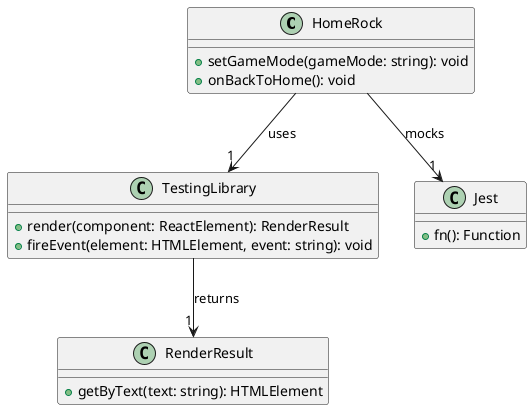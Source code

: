 
@startuml
class HomeRock {
    +setGameMode(gameMode: string): void
    +onBackToHome(): void
}

class TestingLibrary {
    +render(component: ReactElement): RenderResult
    +fireEvent(element: HTMLElement, event: string): void
}

class RenderResult {
    +getByText(text: string): HTMLElement
}

class Jest {
    +fn(): Function
}

HomeRock --> "1" TestingLibrary : uses
HomeRock --> "1" Jest : mocks
TestingLibrary --> "1" RenderResult : returns
@enduml
